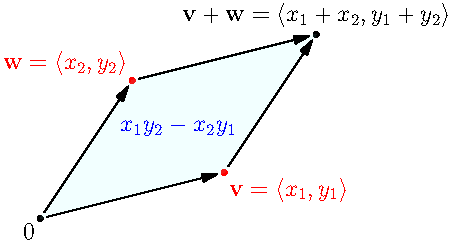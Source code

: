 size(8cm);
pair v = (4,1);
pair w = (2,3);
pair origin = (0,0);
dot("$0$", origin, dir(225));
dot("$\mathbf{v} = \langle x_1, y_1 \rangle$", v, dir(-45), red);
dot("$\mathbf{w} = \langle x_2, y_2 \rangle$", w, dir(135), red);
dot("$\mathbf{v} + \mathbf{w} = \langle x_1 + x_2, y_1 + y_2 \rangle$", v+w, dir(90));
label("$x_1y_2-x_2y_1$", (v+w)/2, blue);
fill(origin--v--(v+w)--w--cycle, opacity(0.1)+lightcyan);
draw(origin--v, EndArrow, Margins);
draw(origin--w, EndArrow, Margins);
draw(v--(v+w), EndArrow, Margins);
draw(w--(v+w), EndArrow, Margins);
